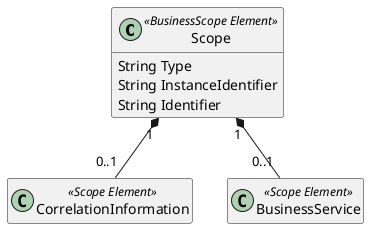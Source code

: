 @startuml SBD

hide empty members

class Scope
{
    String Type
    String InstanceIdentifier
    String Identifier
}

class "Scope" as Scope <<BusinessScope Element>>
class "CorrelationInformation" as CorrelationInformation <<Scope Element>>
class "BusinessService" as BusinessService <<Scope Element>>

Scope "1" *-- "0..1" CorrelationInformation
Scope "1" *-- "0..1" BusinessService

@enduml
